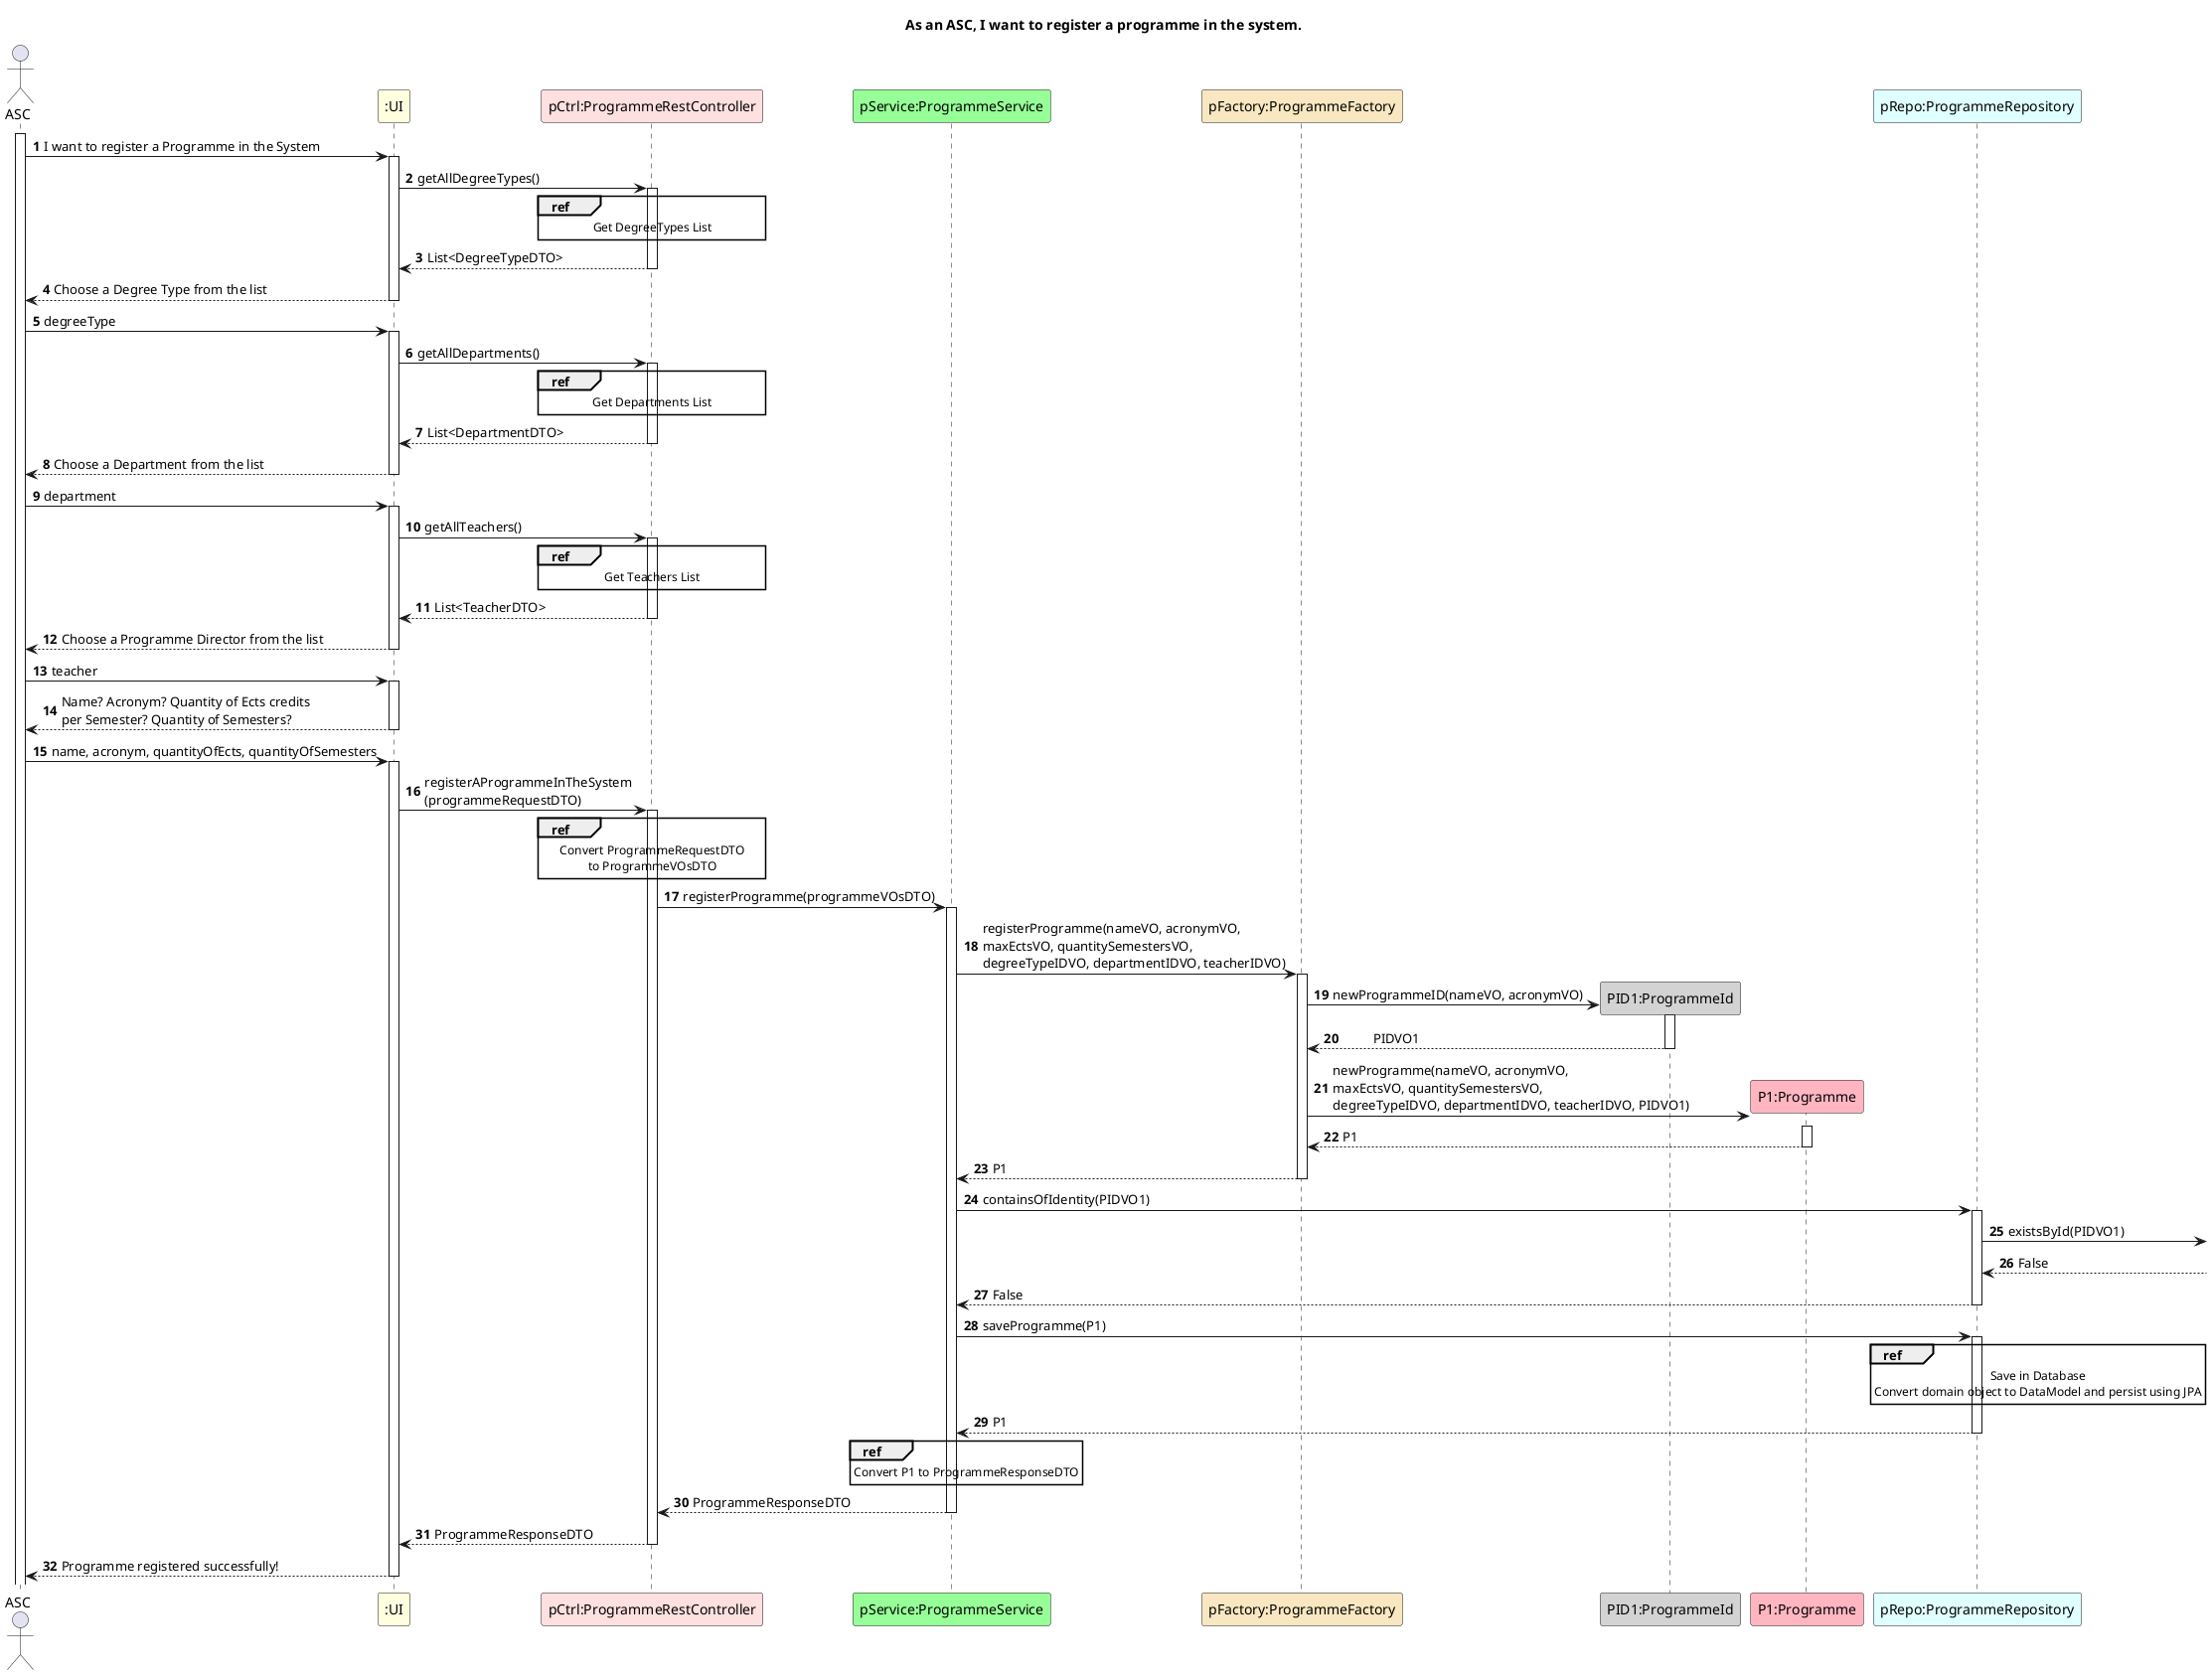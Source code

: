 @startuml
autonumber

title As an ASC, I want to register a programme in the system.

actor ASC as Admin

participant ":UI" as UI #lightyellow
participant "pCtrl:ProgrammeRestController" as C #implementation
participant "pService:ProgrammeService" as PS #physical
participant "pFactory:ProgrammeFactory" as PF #strategy
participant "PID1:ProgrammeId" as PID #lightgrey
participant "P1:Programme" as P #lightpink
participant "pRepo:ProgrammeRepository" as PR #lightcyan

activate Admin
Admin -> UI ++: I want to register a Programme in the System

UI -> C ++: getAllDegreeTypes()

ref over C
          Get DegreeTypes List
end ref

C --> UI --: List<DegreeTypeDTO>

UI --> Admin --: Choose a Degree Type from the list

Admin -> UI ++: degreeType

UI -> C ++: getAllDepartments()

ref over C
          Get Departments List
end ref

C --> UI --: List<DepartmentDTO>

UI --> Admin --: Choose a Department from the list

Admin -> UI ++: department

UI -> C ++: getAllTeachers()

ref over C
          Get Teachers List
end ref

C --> UI --: List<TeacherDTO>

UI --> Admin --: Choose a Programme Director from the list

Admin -> UI ++: teacher

UI --> Admin --: Name? Acronym? Quantity of Ects credits\nper Semester? Quantity of Semesters?

Admin -> UI ++: name, acronym, quantityOfEcts, quantityOfSemesters

UI -> C ++: registerAProgrammeInTheSystem \n(programmeRequestDTO)

ref over C
    Convert ProgrammeRequestDTO
    to ProgrammeVOsDTO
end ref

C -> PS ++: registerProgramme(programmeVOsDTO)

PS -> PF ++: registerProgramme(nameVO, acronymVO, \nmaxEctsVO, quantitySemestersVO, \ndegreeTypeIDVO, departmentIDVO, teacherIDVO)

PF -> PID **: newProgrammeID(nameVO, acronymVO)
activate PID
PID --> PF --: \t PIDVO1
PF -> P **: newProgramme(nameVO, acronymVO, \nmaxEctsVO, quantitySemestersVO, \ndegreeTypeIDVO, departmentIDVO, teacherIDVO, PIDVO1)
activate P

P --> PF --: P1
PF --> PS --: P1

PS -> PR++ :containsOfIdentity(PIDVO1)
PR -> : existsById(PIDVO1)
PR <-- : False
PR --> PS-- : False
PS -> PR ++: saveProgramme(P1)

ref over PR
    Save in Database
    Convert domain object to DataModel and persist using JPA
end ref

PR --> PS --: P1

ref over PS
    Convert P1 to ProgrammeResponseDTO
end ref

PS --> C --: ProgrammeResponseDTO

C --> UI --: ProgrammeResponseDTO

UI --> Admin --: Programme registered successfully!

@enduml